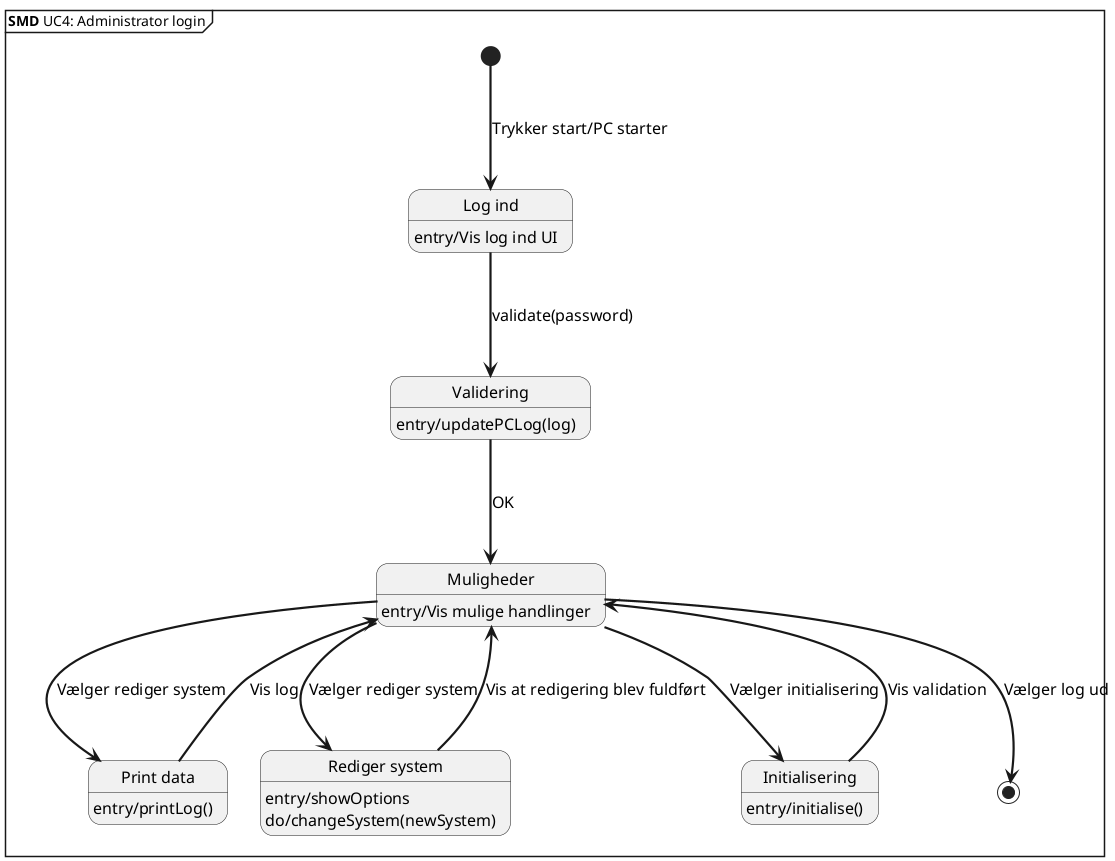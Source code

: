 @startuml UC4 SMD
skinparam style strictuml
skinparam DefaultFontSize 16
skinparam DefaultFontName times new roman
skinparam ArrowFontSize 16
skinparam ArrowThickness 2.2
skinparam Linetype poly
skinparam ranksep 100
skinparam nodesep 10
hide empty members

mainframe **SMD** UC4: Administrator login

hide empty description
state "Log ind" as login
state "Validering" as val

state "Muligheder" as mul
state "Print data" as data
state "Rediger system" as rediger
state "Initialisering" as init

[*] --> login : Trykker start/PC starter
login --> val : validate(password)
val --> mul : OK

mul --> data : Vælger rediger system
data --> mul : Vis log

mul --> rediger : Vælger rediger system
rediger --> mul : Vis at redigering blev fuldført

mul --> init : Vælger initialisering
init --> mul : Vis validation



login : entry/Vis log ind UI

val : entry/updatePCLog(log)

mul : entry/Vis mulige handlinger

data : entry/printLog()

init : entry/initialise()

rediger : entry/showOptions
rediger : do/changeSystem(newSystem)

mul --> [*] : Vælger log ud
@enduml
